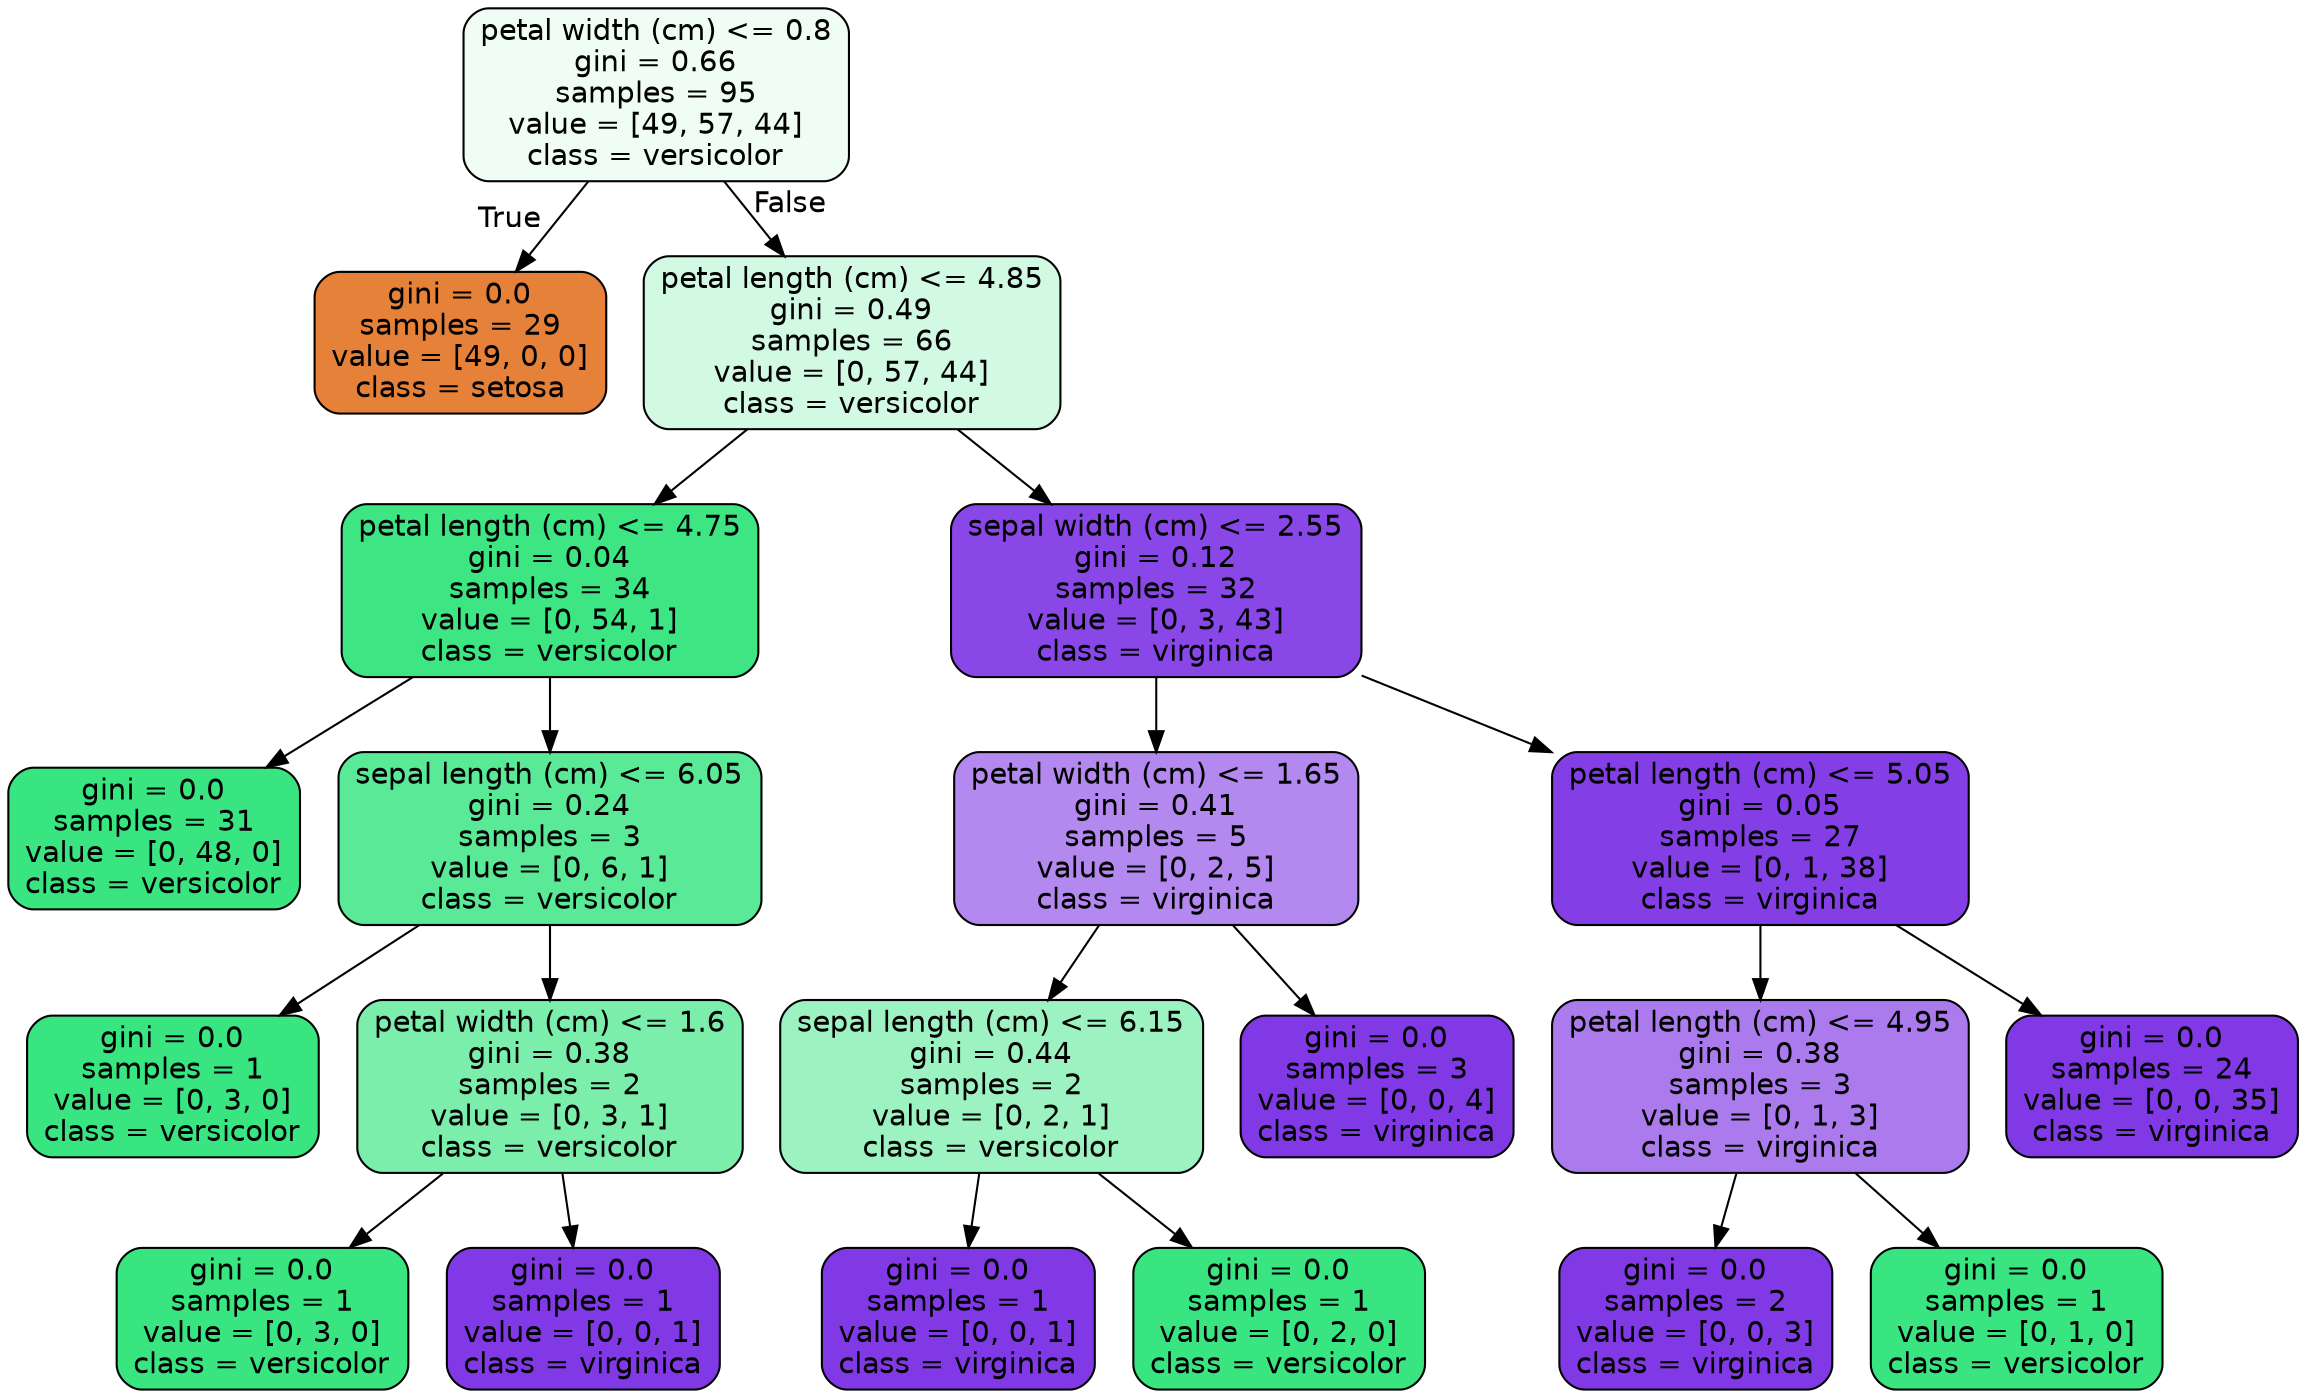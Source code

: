 digraph Tree {
node [shape=box, style="filled, rounded", color="black", fontname=helvetica] ;
edge [fontname=helvetica] ;
0 [label="petal width (cm) <= 0.8\ngini = 0.66\nsamples = 95\nvalue = [49, 57, 44]\nclass = versicolor", fillcolor="#effdf5"] ;
1 [label="gini = 0.0\nsamples = 29\nvalue = [49, 0, 0]\nclass = setosa", fillcolor="#e58139"] ;
0 -> 1 [labeldistance=2.5, labelangle=45, headlabel="True"] ;
2 [label="petal length (cm) <= 4.85\ngini = 0.49\nsamples = 66\nvalue = [0, 57, 44]\nclass = versicolor", fillcolor="#d2f9e2"] ;
0 -> 2 [labeldistance=2.5, labelangle=-45, headlabel="False"] ;
3 [label="petal length (cm) <= 4.75\ngini = 0.04\nsamples = 34\nvalue = [0, 54, 1]\nclass = versicolor", fillcolor="#3de583"] ;
2 -> 3 ;
4 [label="gini = 0.0\nsamples = 31\nvalue = [0, 48, 0]\nclass = versicolor", fillcolor="#39e581"] ;
3 -> 4 ;
5 [label="sepal length (cm) <= 6.05\ngini = 0.24\nsamples = 3\nvalue = [0, 6, 1]\nclass = versicolor", fillcolor="#5ae996"] ;
3 -> 5 ;
6 [label="gini = 0.0\nsamples = 1\nvalue = [0, 3, 0]\nclass = versicolor", fillcolor="#39e581"] ;
5 -> 6 ;
7 [label="petal width (cm) <= 1.6\ngini = 0.38\nsamples = 2\nvalue = [0, 3, 1]\nclass = versicolor", fillcolor="#7beeab"] ;
5 -> 7 ;
8 [label="gini = 0.0\nsamples = 1\nvalue = [0, 3, 0]\nclass = versicolor", fillcolor="#39e581"] ;
7 -> 8 ;
9 [label="gini = 0.0\nsamples = 1\nvalue = [0, 0, 1]\nclass = virginica", fillcolor="#8139e5"] ;
7 -> 9 ;
10 [label="sepal width (cm) <= 2.55\ngini = 0.12\nsamples = 32\nvalue = [0, 3, 43]\nclass = virginica", fillcolor="#8a47e7"] ;
2 -> 10 ;
11 [label="petal width (cm) <= 1.65\ngini = 0.41\nsamples = 5\nvalue = [0, 2, 5]\nclass = virginica", fillcolor="#b388ef"] ;
10 -> 11 ;
12 [label="sepal length (cm) <= 6.15\ngini = 0.44\nsamples = 2\nvalue = [0, 2, 1]\nclass = versicolor", fillcolor="#9cf2c0"] ;
11 -> 12 ;
13 [label="gini = 0.0\nsamples = 1\nvalue = [0, 0, 1]\nclass = virginica", fillcolor="#8139e5"] ;
12 -> 13 ;
14 [label="gini = 0.0\nsamples = 1\nvalue = [0, 2, 0]\nclass = versicolor", fillcolor="#39e581"] ;
12 -> 14 ;
15 [label="gini = 0.0\nsamples = 3\nvalue = [0, 0, 4]\nclass = virginica", fillcolor="#8139e5"] ;
11 -> 15 ;
16 [label="petal length (cm) <= 5.05\ngini = 0.05\nsamples = 27\nvalue = [0, 1, 38]\nclass = virginica", fillcolor="#843ee6"] ;
10 -> 16 ;
17 [label="petal length (cm) <= 4.95\ngini = 0.38\nsamples = 3\nvalue = [0, 1, 3]\nclass = virginica", fillcolor="#ab7bee"] ;
16 -> 17 ;
18 [label="gini = 0.0\nsamples = 2\nvalue = [0, 0, 3]\nclass = virginica", fillcolor="#8139e5"] ;
17 -> 18 ;
19 [label="gini = 0.0\nsamples = 1\nvalue = [0, 1, 0]\nclass = versicolor", fillcolor="#39e581"] ;
17 -> 19 ;
20 [label="gini = 0.0\nsamples = 24\nvalue = [0, 0, 35]\nclass = virginica", fillcolor="#8139e5"] ;
16 -> 20 ;
}